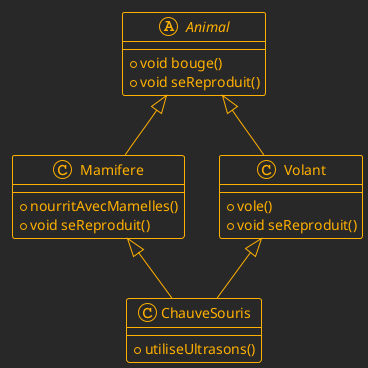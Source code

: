 @startuml
!theme crt-amber
abstract class Animal {
   + void bouge()
   + void seReproduit()
}
class Mamifere extends Animal {
   + nourritAvecMamelles()
   + void seReproduit()
}
class Volant extends Animal {
   + vole()
   + void seReproduit()
}
class ChauveSouris extends Mamifere, Volant{
   + utiliseUltrasons()
}
@enduml